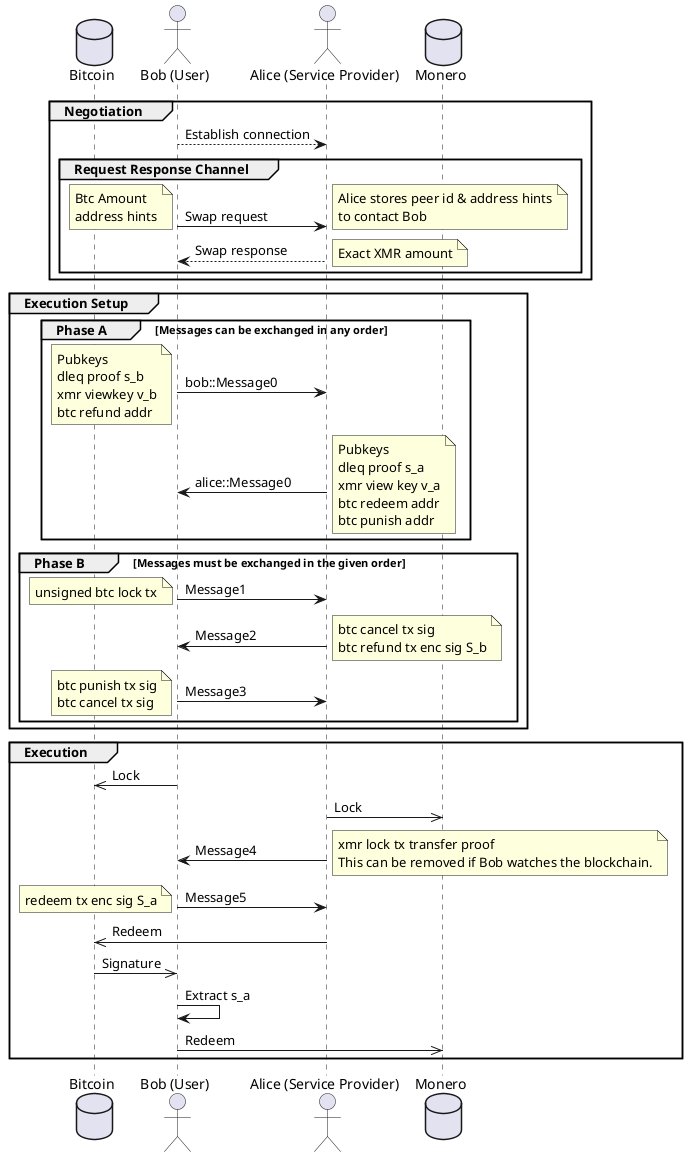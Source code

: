 @startuml
database Bitcoin
actor Bob as "Bob (User)"
Actor Alice as "Alice (Service Provider)"
database Monero

group Negotiation

    Bob --> Alice: Establish connection

    group Request Response Channel
        Bob -> Alice: Swap request
        note left: Btc Amount\naddress hints
        note right: Alice stores peer id & address hints\nto contact Bob

        Alice --> Bob: Swap response
        note right: Exact XMR amount
    end
end

group Execution Setup
    group Phase A [Messages can be exchanged in any order]
        Bob -> Alice: bob::Message0
        note left: Pubkeys\ndleq proof s_b\nxmr viewkey v_b\nbtc refund addr

        Alice -> Bob: alice::Message0
        note right: Pubkeys\ndleq proof s_a\nxmr view key v_a\nbtc redeem addr\nbtc punish addr
    end

    group Phase B [Messages must be exchanged in the given order]

        Bob -> Alice: Message1
        note left: unsigned btc lock tx

        Alice -> Bob: Message2
        note right: btc cancel tx sig\nbtc refund tx enc sig S_b

        Bob -> Alice: Message3
        note left: btc punish tx sig\nbtc cancel tx sig

    end
end

group Execution
    Bob ->> Bitcoin: Lock

    Alice ->> Monero: Lock

    Alice -> Bob: Message4
    note right: xmr lock tx transfer proof\nThis can be removed if Bob watches the blockchain.

    Bob -> Alice: Message5
    note left: redeem tx enc sig S_a

    Alice ->> Bitcoin: Redeem

    Bitcoin ->> Bob: Signature

    Bob -> Bob: Extract s_a

    Bob ->> Monero: Redeem
end

@enduml
